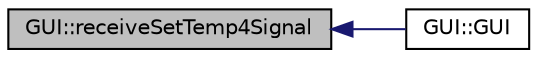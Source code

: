 digraph "GUI::receiveSetTemp4Signal"
{
  edge [fontname="Helvetica",fontsize="10",labelfontname="Helvetica",labelfontsize="10"];
  node [fontname="Helvetica",fontsize="10",shape=record];
  rankdir="LR";
  Node1 [label="GUI::receiveSetTemp4Signal",height=0.2,width=0.4,color="black", fillcolor="grey75", style="filled", fontcolor="black"];
  Node1 -> Node2 [dir="back",color="midnightblue",fontsize="10",style="solid",fontname="Helvetica"];
  Node2 [label="GUI::GUI",height=0.2,width=0.4,color="black", fillcolor="white", style="filled",URL="$class_g_u_i.html#a35d5fc00149b54cd5a44adf42c7aba80"];
}
